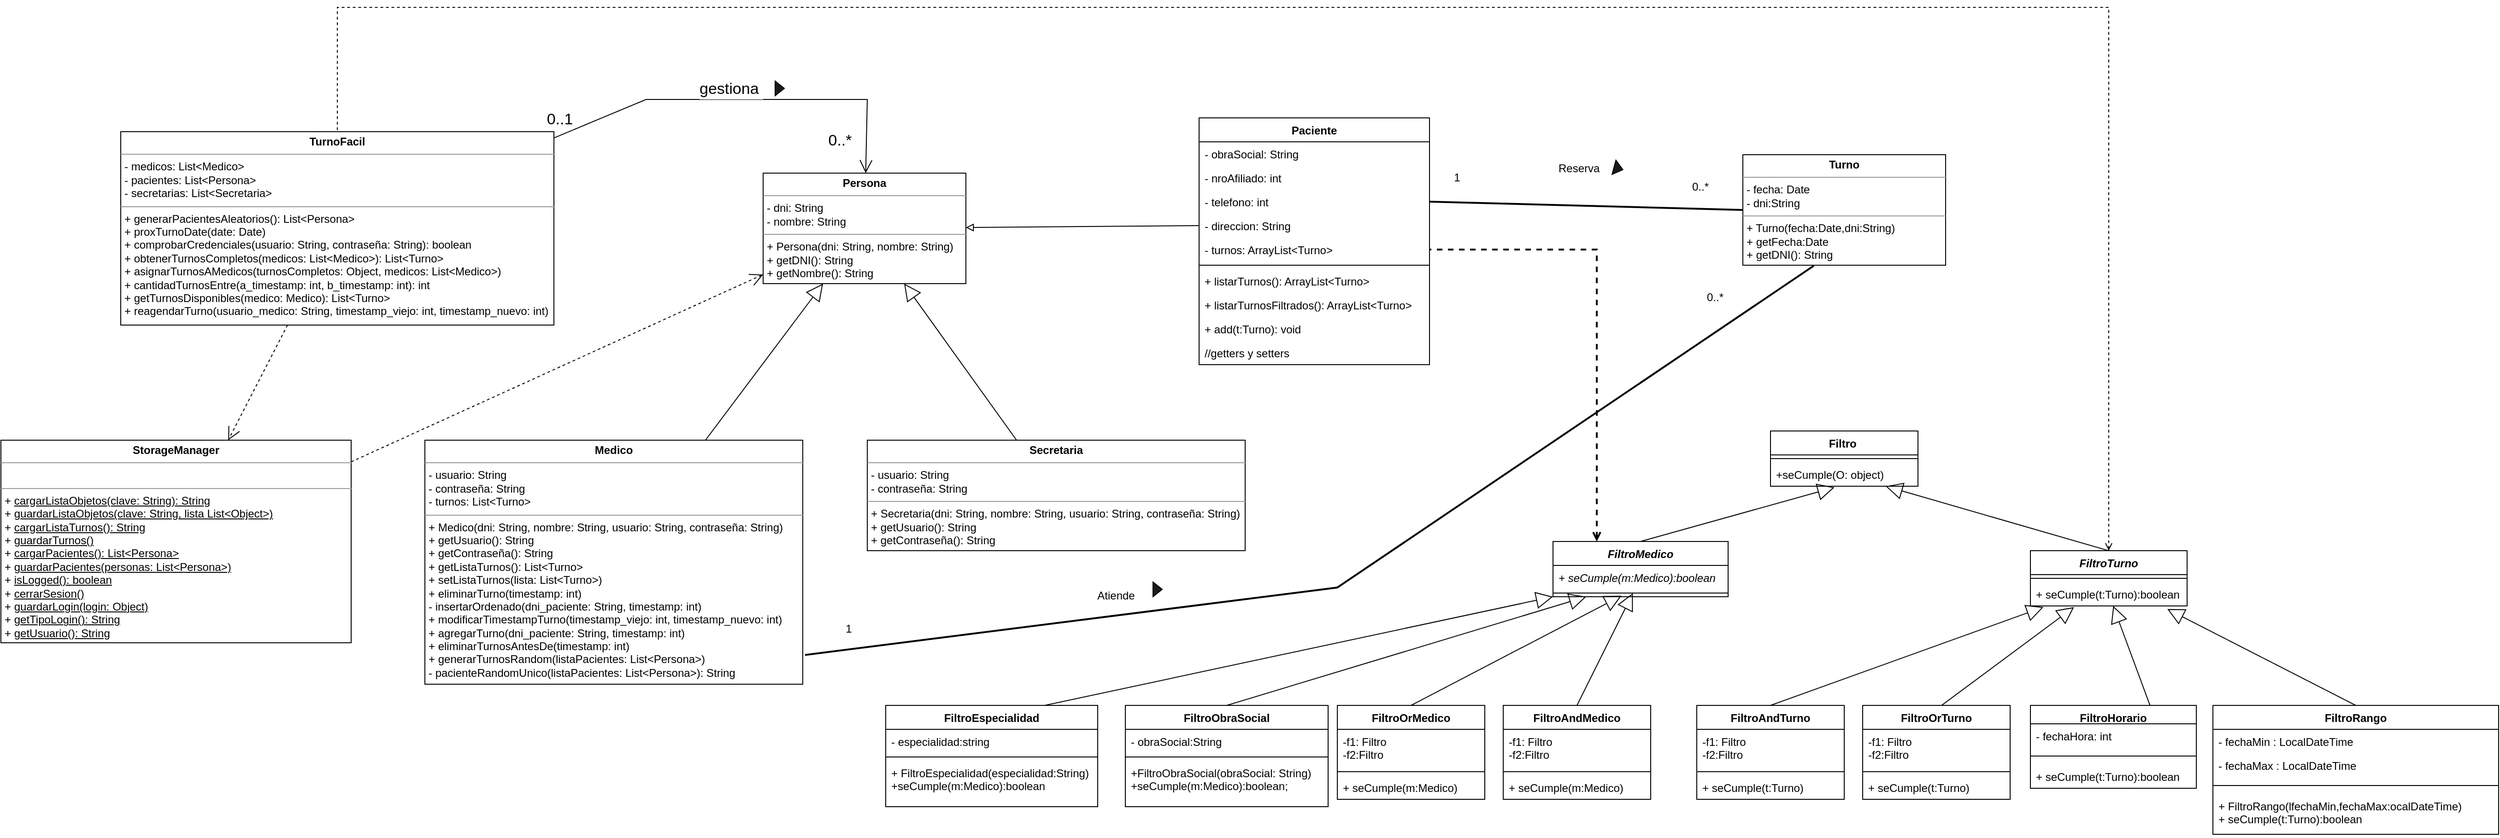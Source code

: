 <mxfile version="20.0.1" type="device"><diagram id="th-qQXFTHaupQI5XGwbr" name="Page-1"><mxGraphModel dx="1965" dy="635" grid="1" gridSize="10" guides="1" tooltips="1" connect="1" arrows="1" fold="1" page="1" pageScale="1" pageWidth="827" pageHeight="1169" math="0" shadow="0"><root><mxCell id="0"/><mxCell id="1" parent="0"/><mxCell id="pM_m-otj_XF6B5OfANBt-13" value="&lt;p style=&quot;margin:0px;margin-top:4px;text-align:center;&quot;&gt;&lt;b&gt;Persona&lt;/b&gt;&lt;/p&gt;&lt;hr size=&quot;1&quot;&gt;&lt;p style=&quot;margin:0px;margin-left:4px;&quot;&gt;- dni: String&lt;/p&gt;&lt;p style=&quot;margin:0px;margin-left:4px;&quot;&gt;- nombre: String&lt;/p&gt;&lt;hr size=&quot;1&quot;&gt;&lt;p style=&quot;margin:0px;margin-left:4px;&quot;&gt;+ Persona(dni: String, nombre: String)&lt;/p&gt;&lt;p style=&quot;margin:0px;margin-left:4px;&quot;&gt;+ getDNI(): String&lt;/p&gt;&lt;p style=&quot;margin:0px;margin-left:4px;&quot;&gt;+ getNombre(): String&lt;/p&gt;" style="verticalAlign=top;align=left;overflow=fill;fontSize=12;fontFamily=Helvetica;html=1;" parent="1" vertex="1"><mxGeometry x="607" y="380" width="220" height="120" as="geometry"/></mxCell><mxCell id="pM_m-otj_XF6B5OfANBt-16" value="&lt;p style=&quot;margin:0px;margin-top:4px;text-align:center;&quot;&gt;&lt;b&gt;Secretaria&lt;/b&gt;&lt;/p&gt;&lt;hr size=&quot;1&quot;&gt;&lt;p style=&quot;margin:0px;margin-left:4px;&quot;&gt;- usuario: String&lt;br&gt;&lt;/p&gt;&lt;p style=&quot;margin:0px;margin-left:4px;&quot;&gt;- contraseña: String&lt;/p&gt;&lt;hr size=&quot;1&quot;&gt;&lt;p style=&quot;margin:0px;margin-left:4px;&quot;&gt;+ Secretaria(dni: String, nombre: String, usuario: String, contraseña: String)&lt;/p&gt;&lt;p style=&quot;margin:0px;margin-left:4px;&quot;&gt;+ getUsuario(): String&lt;/p&gt;&lt;p style=&quot;margin:0px;margin-left:4px;&quot;&gt;+ getContraseña(): String&lt;/p&gt;" style="verticalAlign=top;align=left;overflow=fill;fontSize=12;fontFamily=Helvetica;html=1;" parent="1" vertex="1"><mxGeometry x="720" y="670" width="410" height="120" as="geometry"/></mxCell><mxCell id="pM_m-otj_XF6B5OfANBt-18" value="&lt;p style=&quot;margin:0px;margin-top:4px;text-align:center;&quot;&gt;&lt;b&gt;Medico&lt;/b&gt;&lt;/p&gt;&lt;hr size=&quot;1&quot;&gt;&lt;p style=&quot;margin:0px;margin-left:4px;&quot;&gt;- usuario: String&lt;br&gt;&lt;/p&gt;&lt;p style=&quot;margin:0px;margin-left:4px;&quot;&gt;- contraseña: String&lt;/p&gt;&lt;p style=&quot;margin:0px;margin-left:4px;&quot;&gt;- turnos: List&amp;lt;Turno&amp;gt;&lt;/p&gt;&lt;hr size=&quot;1&quot;&gt;&lt;p style=&quot;margin:0px;margin-left:4px;&quot;&gt;+ Medico(dni: String, nombre: String, usuario: String, contraseña: String)&lt;/p&gt;&lt;p style=&quot;margin:0px;margin-left:4px;&quot;&gt;+ getUsuario(): String&lt;/p&gt;&lt;p style=&quot;margin:0px;margin-left:4px;&quot;&gt;+ getContraseña(): String&lt;/p&gt;&lt;p style=&quot;margin:0px;margin-left:4px;&quot;&gt;+ getListaTurnos(): List&amp;lt;Turno&amp;gt;&lt;/p&gt;&lt;p style=&quot;margin:0px;margin-left:4px;&quot;&gt;+ setListaTurnos(lista: List&amp;lt;Turno&amp;gt;)&lt;/p&gt;&lt;p style=&quot;margin:0px;margin-left:4px;&quot;&gt;+ eliminarTurno(timestamp: int)&lt;/p&gt;&lt;p style=&quot;margin:0px;margin-left:4px;&quot;&gt;- insertarOrdenado(dni_paciente: String, timestamp: int)&lt;/p&gt;&lt;p style=&quot;margin:0px;margin-left:4px;&quot;&gt;+ modificarTimestampTurno(timestamp_viejo: int, timestamp_nuevo: int)&lt;/p&gt;&lt;p style=&quot;margin:0px;margin-left:4px;&quot;&gt;+&amp;nbsp;agregarTurno(dni_paciente: String, timestamp: int)&lt;/p&gt;&lt;p style=&quot;margin:0px;margin-left:4px;&quot;&gt;+&amp;nbsp;eliminarTurnosAntesDe(timestamp: int)&lt;/p&gt;&lt;p style=&quot;margin:0px;margin-left:4px;&quot;&gt;+ generarTurnosRandom(listaPacientes: List&amp;lt;Persona&amp;gt;)&lt;br&gt;&lt;/p&gt;&lt;p style=&quot;margin:0px;margin-left:4px;&quot;&gt;- pacienteRandomUnico(listaPacientes: List&amp;lt;Persona&amp;gt;): String&lt;/p&gt;" style="verticalAlign=top;align=left;overflow=fill;fontSize=12;fontFamily=Helvetica;html=1;" parent="1" vertex="1"><mxGeometry x="240" y="670" width="410" height="265" as="geometry"/></mxCell><mxCell id="pM_m-otj_XF6B5OfANBt-19" value="" style="endArrow=block;endSize=16;endFill=0;html=1;rounded=0;" parent="1" source="pM_m-otj_XF6B5OfANBt-18" target="pM_m-otj_XF6B5OfANBt-13" edge="1"><mxGeometry width="160" relative="1" as="geometry"><mxPoint x="300" y="730" as="sourcePoint"/><mxPoint x="460" y="730" as="targetPoint"/></mxGeometry></mxCell><mxCell id="pM_m-otj_XF6B5OfANBt-20" value="" style="endArrow=block;endSize=16;endFill=0;html=1;rounded=0;" parent="1" source="pM_m-otj_XF6B5OfANBt-16" target="pM_m-otj_XF6B5OfANBt-13" edge="1"><mxGeometry width="160" relative="1" as="geometry"><mxPoint x="350.485" y="595" as="sourcePoint"/><mxPoint x="402.233" y="530" as="targetPoint"/></mxGeometry></mxCell><mxCell id="pM_m-otj_XF6B5OfANBt-21" value="&lt;p style=&quot;margin:0px;margin-top:4px;text-align:center;&quot;&gt;&lt;b&gt;StorageManager&lt;/b&gt;&lt;/p&gt;&lt;hr size=&quot;1&quot;&gt;&lt;p style=&quot;margin:0px;margin-left:4px;&quot;&gt;&lt;br&gt;&lt;/p&gt;&lt;hr size=&quot;1&quot;&gt;&lt;p style=&quot;margin:0px;margin-left:4px;&quot;&gt;+ &lt;u&gt;cargarListaObjetos(clave: String): String&lt;/u&gt;&lt;/p&gt;&lt;p style=&quot;margin:0px;margin-left:4px;&quot;&gt;+ &lt;u&gt;guardarListaObjetos(clave: String, lista List&amp;lt;Object&amp;gt;)&lt;/u&gt;&lt;/p&gt;&lt;p style=&quot;margin:0px;margin-left:4px;&quot;&gt;+ &lt;u&gt;cargarListaTurnos(): String&lt;/u&gt;&lt;/p&gt;&lt;p style=&quot;margin:0px;margin-left:4px;&quot;&gt;+ &lt;u&gt;guardarTurnos()&lt;br&gt;&lt;/u&gt;&lt;/p&gt;&lt;p style=&quot;margin:0px;margin-left:4px;&quot;&gt;+ &lt;u&gt;cargarPacientes(): List&amp;lt;Persona&amp;gt;&lt;/u&gt;&lt;/p&gt;&lt;p style=&quot;margin:0px;margin-left:4px;&quot;&gt;+ &lt;u&gt;guardarPacientes(personas: List&amp;lt;Persona&amp;gt;)&lt;/u&gt;&lt;/p&gt;&lt;p style=&quot;margin:0px;margin-left:4px;&quot;&gt;+ &lt;u&gt;isLogged(): boolean&lt;/u&gt;&lt;/p&gt;&lt;p style=&quot;margin:0px;margin-left:4px;&quot;&gt;+ &lt;u&gt;cerrarSesion()&lt;/u&gt;&lt;/p&gt;&lt;p style=&quot;margin:0px;margin-left:4px;&quot;&gt;+ &lt;u&gt;guardarLogin(login: Object)&lt;/u&gt;&lt;/p&gt;&lt;p style=&quot;margin:0px;margin-left:4px;&quot;&gt;+ &lt;u&gt;getTipoLogin(): String&lt;/u&gt;&lt;/p&gt;&lt;p style=&quot;margin:0px;margin-left:4px;&quot;&gt;+ &lt;u&gt;getUsuario(): String&lt;/u&gt;&lt;/p&gt;" style="verticalAlign=top;align=left;overflow=fill;fontSize=12;fontFamily=Helvetica;html=1;" parent="1" vertex="1"><mxGeometry x="-220" y="670" width="380" height="220" as="geometry"/></mxCell><mxCell id="EodtwXnUMzkQa7OgCqqU-1" value="&lt;p style=&quot;margin:0px;margin-top:4px;text-align:center;&quot;&gt;&lt;b&gt;TurnoFacil&lt;/b&gt;&lt;/p&gt;&lt;hr size=&quot;1&quot;&gt;&lt;p style=&quot;margin:0px;margin-left:4px;&quot;&gt;- medicos: List&amp;lt;Medico&amp;gt;&lt;/p&gt;&lt;p style=&quot;margin:0px;margin-left:4px;&quot;&gt;- pacientes: List&amp;lt;Persona&amp;gt;&lt;/p&gt;&lt;p style=&quot;margin:0px;margin-left:4px;&quot;&gt;- secretarias: List&amp;lt;Secretaria&amp;gt;&lt;/p&gt;&lt;hr size=&quot;1&quot;&gt;&lt;p style=&quot;margin:0px;margin-left:4px;&quot;&gt;+&amp;nbsp;generarPacientesAleatorios(): List&amp;lt;Persona&amp;gt;&lt;/p&gt;&lt;p style=&quot;margin:0px;margin-left:4px;&quot;&gt;+&amp;nbsp;proxTurnoDate(date: Date)&lt;/p&gt;&lt;p style=&quot;margin:0px;margin-left:4px;&quot;&gt;+&amp;nbsp;comprobarCredenciales(usuario: String, contraseña: String): boolean&lt;/p&gt;&lt;p style=&quot;margin:0px;margin-left:4px;&quot;&gt;+&amp;nbsp;obtenerTurnosCompletos(medicos: List&amp;lt;Medico&amp;gt;): List&amp;lt;Turno&amp;gt;&lt;/p&gt;&lt;p style=&quot;margin:0px;margin-left:4px;&quot;&gt;+&amp;nbsp;asignarTurnosAMedicos(turnosCompletos: Object, medicos: List&amp;lt;Medico&amp;gt;)&lt;/p&gt;&lt;p style=&quot;margin:0px;margin-left:4px;&quot;&gt;+&amp;nbsp;cantidadTurnosEntre(a_timestamp: int, b_timestamp: int): int&lt;/p&gt;&lt;p style=&quot;margin:0px;margin-left:4px;&quot;&gt;+&amp;nbsp;getTurnosDisponibles(medico: Medico): List&amp;lt;Turno&amp;gt;&lt;/p&gt;&lt;p style=&quot;margin:0px;margin-left:4px;&quot;&gt;+&amp;nbsp;reagendarTurno(usuario_medico: String, timestamp_viejo: int, timestamp_nuevo: int)&lt;/p&gt;&lt;p style=&quot;margin:0px;margin-left:4px;&quot;&gt;&lt;br&gt;&lt;/p&gt;" style="verticalAlign=top;align=left;overflow=fill;fontSize=12;fontFamily=Helvetica;html=1;" parent="1" vertex="1"><mxGeometry x="-90" y="335" width="470" height="210" as="geometry"/></mxCell><mxCell id="EodtwXnUMzkQa7OgCqqU-3" value="" style="endArrow=open;endFill=1;endSize=12;html=1;rounded=0;" parent="1" source="EodtwXnUMzkQa7OgCqqU-1" target="pM_m-otj_XF6B5OfANBt-13" edge="1"><mxGeometry width="160" relative="1" as="geometry"><mxPoint x="400" y="470" as="sourcePoint"/><mxPoint x="560" y="470" as="targetPoint"/><Array as="points"><mxPoint x="480" y="300"/><mxPoint x="720" y="300"/></Array></mxGeometry></mxCell><mxCell id="EodtwXnUMzkQa7OgCqqU-5" value="&lt;font style=&quot;font-size: 17px;&quot;&gt;gestiona&amp;nbsp;&lt;/font&gt;" style="edgeLabel;html=1;align=center;verticalAlign=middle;resizable=0;points=[];" parent="EodtwXnUMzkQa7OgCqqU-3" vertex="1" connectable="0"><mxGeometry x="-0.593" y="3" relative="1" as="geometry"><mxPoint x="113" y="-17" as="offset"/></mxGeometry></mxCell><mxCell id="EodtwXnUMzkQa7OgCqqU-6" value="0..1" style="edgeLabel;html=1;align=center;verticalAlign=middle;resizable=0;points=[];fontSize=17;" parent="EodtwXnUMzkQa7OgCqqU-3" vertex="1" connectable="0"><mxGeometry x="-0.841" y="-1" relative="1" as="geometry"><mxPoint x="-26" y="-8" as="offset"/></mxGeometry></mxCell><mxCell id="EodtwXnUMzkQa7OgCqqU-7" value="0..*" style="edgeLabel;html=1;align=center;verticalAlign=middle;resizable=0;points=[];fontSize=17;" parent="EodtwXnUMzkQa7OgCqqU-3" vertex="1" connectable="0"><mxGeometry x="0.797" y="-1" relative="1" as="geometry"><mxPoint x="-28" y="8" as="offset"/></mxGeometry></mxCell><mxCell id="EodtwXnUMzkQa7OgCqqU-8" value="" style="endArrow=open;endSize=12;dashed=1;html=1;rounded=0;fontSize=17;" parent="1" source="EodtwXnUMzkQa7OgCqqU-1" target="pM_m-otj_XF6B5OfANBt-21" edge="1"><mxGeometry width="160" relative="1" as="geometry"><mxPoint x="160" y="650" as="sourcePoint"/><mxPoint x="320" y="650" as="targetPoint"/></mxGeometry></mxCell><mxCell id="EodtwXnUMzkQa7OgCqqU-10" value="" style="endArrow=open;endSize=12;dashed=1;html=1;rounded=0;fontSize=17;" parent="1" source="pM_m-otj_XF6B5OfANBt-21" target="pM_m-otj_XF6B5OfANBt-13" edge="1"><mxGeometry width="160" relative="1" as="geometry"><mxPoint x="340" y="580" as="sourcePoint"/><mxPoint x="500" y="580" as="targetPoint"/></mxGeometry></mxCell><mxCell id="p9lt9NJuznE5Z8Zr_bca-1" value="Paciente" style="swimlane;fontStyle=1;align=center;verticalAlign=top;childLayout=stackLayout;horizontal=1;startSize=26;horizontalStack=0;resizeParent=1;resizeParentMax=0;resizeLast=0;collapsible=1;marginBottom=0;" vertex="1" parent="1"><mxGeometry x="1080" y="320" width="250" height="268" as="geometry"/></mxCell><mxCell id="p9lt9NJuznE5Z8Zr_bca-2" value="- obraSocial: String" style="text;strokeColor=none;fillColor=none;align=left;verticalAlign=top;spacingLeft=4;spacingRight=4;overflow=hidden;rotatable=0;points=[[0,0.5],[1,0.5]];portConstraint=eastwest;" vertex="1" parent="p9lt9NJuznE5Z8Zr_bca-1"><mxGeometry y="26" width="250" height="26" as="geometry"/></mxCell><mxCell id="p9lt9NJuznE5Z8Zr_bca-3" value="- nroAfiliado: int" style="text;strokeColor=none;fillColor=none;align=left;verticalAlign=top;spacingLeft=4;spacingRight=4;overflow=hidden;rotatable=0;points=[[0,0.5],[1,0.5]];portConstraint=eastwest;" vertex="1" parent="p9lt9NJuznE5Z8Zr_bca-1"><mxGeometry y="52" width="250" height="26" as="geometry"/></mxCell><mxCell id="p9lt9NJuznE5Z8Zr_bca-4" value="- telefono: int" style="text;strokeColor=none;fillColor=none;align=left;verticalAlign=top;spacingLeft=4;spacingRight=4;overflow=hidden;rotatable=0;points=[[0,0.5],[1,0.5]];portConstraint=eastwest;" vertex="1" parent="p9lt9NJuznE5Z8Zr_bca-1"><mxGeometry y="78" width="250" height="26" as="geometry"/></mxCell><mxCell id="p9lt9NJuznE5Z8Zr_bca-5" value="- direccion: String" style="text;strokeColor=none;fillColor=none;align=left;verticalAlign=top;spacingLeft=4;spacingRight=4;overflow=hidden;rotatable=0;points=[[0,0.5],[1,0.5]];portConstraint=eastwest;" vertex="1" parent="p9lt9NJuznE5Z8Zr_bca-1"><mxGeometry y="104" width="250" height="26" as="geometry"/></mxCell><mxCell id="p9lt9NJuznE5Z8Zr_bca-6" value="- turnos: ArrayList&lt;Turno&gt;" style="text;strokeColor=none;fillColor=none;align=left;verticalAlign=top;spacingLeft=4;spacingRight=4;overflow=hidden;rotatable=0;points=[[0,0.5],[1,0.5]];portConstraint=eastwest;" vertex="1" parent="p9lt9NJuznE5Z8Zr_bca-1"><mxGeometry y="130" width="250" height="26" as="geometry"/></mxCell><mxCell id="p9lt9NJuznE5Z8Zr_bca-7" value="" style="line;strokeWidth=1;fillColor=none;align=left;verticalAlign=middle;spacingTop=-1;spacingLeft=3;spacingRight=3;rotatable=0;labelPosition=right;points=[];portConstraint=eastwest;" vertex="1" parent="p9lt9NJuznE5Z8Zr_bca-1"><mxGeometry y="156" width="250" height="8" as="geometry"/></mxCell><mxCell id="p9lt9NJuznE5Z8Zr_bca-8" value="+ listarTurnos(): ArrayList&lt;Turno&gt;" style="text;strokeColor=none;fillColor=none;align=left;verticalAlign=top;spacingLeft=4;spacingRight=4;overflow=hidden;rotatable=0;points=[[0,0.5],[1,0.5]];portConstraint=eastwest;" vertex="1" parent="p9lt9NJuznE5Z8Zr_bca-1"><mxGeometry y="164" width="250" height="26" as="geometry"/></mxCell><mxCell id="p9lt9NJuznE5Z8Zr_bca-9" value="+ listarTurnosFiltrados(): ArrayList&lt;Turno&gt;" style="text;strokeColor=none;fillColor=none;align=left;verticalAlign=top;spacingLeft=4;spacingRight=4;overflow=hidden;rotatable=0;points=[[0,0.5],[1,0.5]];portConstraint=eastwest;" vertex="1" parent="p9lt9NJuznE5Z8Zr_bca-1"><mxGeometry y="190" width="250" height="26" as="geometry"/></mxCell><mxCell id="p9lt9NJuznE5Z8Zr_bca-10" value="+ add(t:Turno): void" style="text;strokeColor=none;fillColor=none;align=left;verticalAlign=top;spacingLeft=4;spacingRight=4;overflow=hidden;rotatable=0;points=[[0,0.5],[1,0.5]];portConstraint=eastwest;" vertex="1" parent="p9lt9NJuznE5Z8Zr_bca-1"><mxGeometry y="216" width="250" height="26" as="geometry"/></mxCell><mxCell id="p9lt9NJuznE5Z8Zr_bca-11" value="//getters y setters" style="text;strokeColor=none;fillColor=none;align=left;verticalAlign=top;spacingLeft=4;spacingRight=4;overflow=hidden;rotatable=0;points=[[0,0.5],[1,0.5]];portConstraint=eastwest;" vertex="1" parent="p9lt9NJuznE5Z8Zr_bca-1"><mxGeometry y="242" width="250" height="26" as="geometry"/></mxCell><mxCell id="zGO4KM_oeyoGwkS5vcr2-1" value="" style="endArrow=block;html=1;rounded=0;endFill=0;exitX=0;exitY=0.5;exitDx=0;exitDy=0;" edge="1" parent="1" source="p9lt9NJuznE5Z8Zr_bca-5" target="pM_m-otj_XF6B5OfANBt-13"><mxGeometry width="50" height="50" relative="1" as="geometry"><mxPoint x="860" y="370" as="sourcePoint"/><mxPoint x="980" y="530" as="targetPoint"/></mxGeometry></mxCell><mxCell id="SJ7neW8_je4hj-66lRmF-1" value="Filtro " style="swimlane;fontStyle=1;align=center;verticalAlign=top;childLayout=stackLayout;horizontal=1;startSize=26;horizontalStack=0;resizeParent=1;resizeParentMax=0;resizeLast=0;collapsible=1;marginBottom=0;" vertex="1" parent="1"><mxGeometry x="1700" y="660" width="160" height="60" as="geometry"/></mxCell><mxCell id="SJ7neW8_je4hj-66lRmF-3" value="" style="line;strokeWidth=1;fillColor=none;align=left;verticalAlign=middle;spacingTop=-1;spacingLeft=3;spacingRight=3;rotatable=0;labelPosition=right;points=[];portConstraint=eastwest;" vertex="1" parent="SJ7neW8_je4hj-66lRmF-1"><mxGeometry y="26" width="160" height="8" as="geometry"/></mxCell><mxCell id="SJ7neW8_je4hj-66lRmF-4" value="+seCumple(O: object)" style="text;strokeColor=none;fillColor=none;align=left;verticalAlign=top;spacingLeft=4;spacingRight=4;overflow=hidden;rotatable=0;points=[[0,0.5],[1,0.5]];portConstraint=eastwest;" vertex="1" parent="SJ7neW8_je4hj-66lRmF-1"><mxGeometry y="34" width="160" height="26" as="geometry"/></mxCell><mxCell id="uuQnmWOwhoYOl6MEKbwy-1" value="FiltroTurno" style="swimlane;fontStyle=3;align=center;verticalAlign=top;childLayout=stackLayout;horizontal=1;startSize=26;horizontalStack=0;resizeParent=1;resizeParentMax=0;resizeLast=0;collapsible=1;marginBottom=0;" vertex="1" parent="1"><mxGeometry x="1982" y="790" width="170" height="60" as="geometry"/></mxCell><mxCell id="uuQnmWOwhoYOl6MEKbwy-2" value="" style="line;strokeWidth=1;fillColor=none;align=left;verticalAlign=middle;spacingTop=-1;spacingLeft=3;spacingRight=3;rotatable=0;labelPosition=right;points=[];portConstraint=eastwest;" vertex="1" parent="uuQnmWOwhoYOl6MEKbwy-1"><mxGeometry y="26" width="170" height="8" as="geometry"/></mxCell><mxCell id="uuQnmWOwhoYOl6MEKbwy-3" value="+ seCumple(t:Turno):boolean" style="text;strokeColor=none;fillColor=none;align=left;verticalAlign=top;spacingLeft=4;spacingRight=4;overflow=hidden;rotatable=0;points=[[0,0.5],[1,0.5]];portConstraint=eastwest;fontStyle=0;labelBackgroundColor=none;" vertex="1" parent="uuQnmWOwhoYOl6MEKbwy-1"><mxGeometry y="34" width="170" height="26" as="geometry"/></mxCell><mxCell id="2UV37caLTCwVyk2GGxh3-1" value="FiltroMedico" style="swimlane;fontStyle=3;align=center;verticalAlign=top;childLayout=stackLayout;horizontal=1;startSize=26;horizontalStack=0;resizeParent=1;resizeParentMax=0;resizeLast=0;collapsible=1;marginBottom=0;" vertex="1" parent="1"><mxGeometry x="1464" y="780" width="190" height="60" as="geometry"/></mxCell><mxCell id="2UV37caLTCwVyk2GGxh3-3" value="+ seCumple(m:Medico):boolean" style="text;strokeColor=none;fillColor=none;align=left;verticalAlign=top;spacingLeft=4;spacingRight=4;overflow=hidden;rotatable=0;points=[[0,0.5],[1,0.5]];portConstraint=eastwest;fontStyle=2;labelBackgroundColor=none;" vertex="1" parent="2UV37caLTCwVyk2GGxh3-1"><mxGeometry y="26" width="190" height="26" as="geometry"/></mxCell><mxCell id="2UV37caLTCwVyk2GGxh3-2" value="" style="line;strokeWidth=1;fillColor=none;align=left;verticalAlign=middle;spacingTop=-1;spacingLeft=3;spacingRight=3;rotatable=0;labelPosition=right;points=[];portConstraint=eastwest;" vertex="1" parent="2UV37caLTCwVyk2GGxh3-1"><mxGeometry y="52" width="190" height="8" as="geometry"/></mxCell><mxCell id="2UV37caLTCwVyk2GGxh3-4" value="" style="endArrow=block;endSize=16;endFill=0;html=1;rounded=0;entryX=0.434;entryY=1.048;entryDx=0;entryDy=0;entryPerimeter=0;exitX=0.5;exitY=0;exitDx=0;exitDy=0;" edge="1" parent="1" source="2UV37caLTCwVyk2GGxh3-1" target="SJ7neW8_je4hj-66lRmF-4"><mxGeometry width="160" relative="1" as="geometry"><mxPoint x="1311.936" y="1060" as="sourcePoint"/><mxPoint x="1190.004" y="890" as="targetPoint"/></mxGeometry></mxCell><mxCell id="2UV37caLTCwVyk2GGxh3-5" value="" style="endArrow=block;endSize=16;endFill=0;html=1;rounded=0;exitX=0.5;exitY=0;exitDx=0;exitDy=0;" edge="1" parent="1" source="uuQnmWOwhoYOl6MEKbwy-1" target="SJ7neW8_je4hj-66lRmF-4"><mxGeometry width="160" relative="1" as="geometry"><mxPoint x="1410" y="820" as="sourcePoint"/><mxPoint x="1399.44" y="757.248" as="targetPoint"/></mxGeometry></mxCell><mxCell id="2UV37caLTCwVyk2GGxh3-16" value="&lt;p style=&quot;margin:0px;margin-top:4px;text-align:center;&quot;&gt;&lt;span style=&quot;font-weight: 700;&quot;&gt;Turno&lt;/span&gt;&lt;br&gt;&lt;/p&gt;&lt;hr size=&quot;1&quot;&gt;&lt;p style=&quot;margin:0px;margin-left:4px;&quot;&gt;- fecha: Date&lt;br style=&quot;padding: 0px; margin: 0px;&quot;&gt;- dni:String&lt;br&gt;&lt;/p&gt;&lt;hr size=&quot;1&quot;&gt;&lt;p style=&quot;margin:0px;margin-left:4px;&quot;&gt;&lt;span style=&quot;background-color: initial;&quot;&gt;+ Turno(fecha:Date,dni:String)&lt;/span&gt;&lt;/p&gt;&lt;p style=&quot;margin:0px;margin-left:4px;&quot;&gt;&lt;span style=&quot;background-color: initial;&quot;&gt;+ getFecha:Date&lt;/span&gt;&lt;/p&gt;&lt;p style=&quot;margin:0px;margin-left:4px;&quot;&gt;&lt;span style=&quot;background-color: initial;&quot;&gt;+ getDNI(): String&lt;/span&gt;&lt;br&gt;&lt;/p&gt;&lt;p style=&quot;margin:0px;margin-left:4px;&quot;&gt;&lt;br&gt;&lt;/p&gt;" style="verticalAlign=top;align=left;overflow=fill;fontSize=12;fontFamily=Helvetica;html=1;" vertex="1" parent="1"><mxGeometry x="1670" y="360" width="220" height="120" as="geometry"/></mxCell><mxCell id="EH9g4X15eUAn4hdG6WsP-5" value="FiltroEspecialidad" style="swimlane;fontStyle=1;align=center;verticalAlign=top;childLayout=stackLayout;horizontal=1;startSize=26;horizontalStack=0;resizeParent=1;resizeParentMax=0;resizeLast=0;collapsible=1;marginBottom=0;" vertex="1" parent="1"><mxGeometry x="740" y="958" width="230" height="110" as="geometry"/></mxCell><mxCell id="EH9g4X15eUAn4hdG6WsP-6" value="- especialidad:string" style="text;strokeColor=none;fillColor=none;align=left;verticalAlign=top;spacingLeft=4;spacingRight=4;overflow=hidden;rotatable=0;points=[[0,0.5],[1,0.5]];portConstraint=eastwest;" vertex="1" parent="EH9g4X15eUAn4hdG6WsP-5"><mxGeometry y="26" width="230" height="26" as="geometry"/></mxCell><mxCell id="EH9g4X15eUAn4hdG6WsP-7" value="" style="line;strokeWidth=1;fillColor=none;align=left;verticalAlign=middle;spacingTop=-1;spacingLeft=3;spacingRight=3;rotatable=0;labelPosition=right;points=[];portConstraint=eastwest;" vertex="1" parent="EH9g4X15eUAn4hdG6WsP-5"><mxGeometry y="52" width="230" height="8" as="geometry"/></mxCell><mxCell id="EH9g4X15eUAn4hdG6WsP-8" value="+ FiltroEspecialidad(especialidad:String)&#10;+seCumple(m:Medico):boolean" style="text;strokeColor=none;fillColor=none;align=left;verticalAlign=top;spacingLeft=4;spacingRight=4;overflow=hidden;rotatable=0;points=[[0,0.5],[1,0.5]];portConstraint=eastwest;" vertex="1" parent="EH9g4X15eUAn4hdG6WsP-5"><mxGeometry y="60" width="230" height="50" as="geometry"/></mxCell><mxCell id="EH9g4X15eUAn4hdG6WsP-9" value="FiltroObraSocial" style="swimlane;fontStyle=1;align=center;verticalAlign=top;childLayout=stackLayout;horizontal=1;startSize=26;horizontalStack=0;resizeParent=1;resizeParentMax=0;resizeLast=0;collapsible=1;marginBottom=0;" vertex="1" parent="1"><mxGeometry x="1000" y="958" width="220" height="110" as="geometry"/></mxCell><mxCell id="EH9g4X15eUAn4hdG6WsP-10" value="- obraSocial:String&#10;" style="text;strokeColor=none;fillColor=none;align=left;verticalAlign=top;spacingLeft=4;spacingRight=4;overflow=hidden;rotatable=0;points=[[0,0.5],[1,0.5]];portConstraint=eastwest;" vertex="1" parent="EH9g4X15eUAn4hdG6WsP-9"><mxGeometry y="26" width="220" height="26" as="geometry"/></mxCell><mxCell id="EH9g4X15eUAn4hdG6WsP-11" value="" style="line;strokeWidth=1;fillColor=none;align=left;verticalAlign=middle;spacingTop=-1;spacingLeft=3;spacingRight=3;rotatable=0;labelPosition=right;points=[];portConstraint=eastwest;" vertex="1" parent="EH9g4X15eUAn4hdG6WsP-9"><mxGeometry y="52" width="220" height="8" as="geometry"/></mxCell><mxCell id="EH9g4X15eUAn4hdG6WsP-12" value="+FiltroObraSocial(obraSocial: String)&#10;+seCumple(m:Medico):boolean;" style="text;strokeColor=none;fillColor=none;align=left;verticalAlign=top;spacingLeft=4;spacingRight=4;overflow=hidden;rotatable=0;points=[[0,0.5],[1,0.5]];portConstraint=eastwest;" vertex="1" parent="EH9g4X15eUAn4hdG6WsP-9"><mxGeometry y="60" width="220" height="50" as="geometry"/></mxCell><mxCell id="78HuOoKMuJ_D58flTKJ7-1" value="" style="endArrow=block;endSize=16;endFill=0;html=1;rounded=0;entryX=0;entryY=1;entryDx=0;entryDy=0;exitX=0.75;exitY=0;exitDx=0;exitDy=0;" edge="1" parent="1" source="EH9g4X15eUAn4hdG6WsP-5" target="2UV37caLTCwVyk2GGxh3-1"><mxGeometry width="160" relative="1" as="geometry"><mxPoint x="1235" y="870" as="sourcePoint"/><mxPoint x="1399.44" y="757.248" as="targetPoint"/></mxGeometry></mxCell><mxCell id="78HuOoKMuJ_D58flTKJ7-2" value="" style="endArrow=block;endSize=16;endFill=0;html=1;rounded=0;exitX=0.5;exitY=0;exitDx=0;exitDy=0;" edge="1" parent="1" source="EH9g4X15eUAn4hdG6WsP-9"><mxGeometry width="160" relative="1" as="geometry"><mxPoint x="1144.995" y="1020" as="sourcePoint"/><mxPoint x="1500" y="840" as="targetPoint"/></mxGeometry></mxCell><mxCell id="Lg3ye5yMNXN603R20oyv-1" value="FiltroRango" style="swimlane;fontStyle=1;align=center;verticalAlign=top;childLayout=stackLayout;horizontal=1;startSize=26;horizontalStack=0;resizeParent=1;resizeParentMax=0;resizeLast=0;collapsible=1;marginBottom=0;" vertex="1" parent="1"><mxGeometry x="2180" y="958" width="310" height="140" as="geometry"/></mxCell><mxCell id="Lg3ye5yMNXN603R20oyv-2" value="- fechaMin : LocalDateTime" style="text;strokeColor=none;fillColor=none;align=left;verticalAlign=top;spacingLeft=4;spacingRight=4;overflow=hidden;rotatable=0;points=[[0,0.5],[1,0.5]];portConstraint=eastwest;fontStyle=0;labelBackgroundColor=none;" vertex="1" parent="Lg3ye5yMNXN603R20oyv-1"><mxGeometry y="26" width="310" height="26" as="geometry"/></mxCell><mxCell id="Lg3ye5yMNXN603R20oyv-3" value="- fechaMax : LocalDateTime" style="text;strokeColor=none;fillColor=none;align=left;verticalAlign=top;spacingLeft=4;spacingRight=4;overflow=hidden;rotatable=0;points=[[0,0.5],[1,0.5]];portConstraint=eastwest;fontStyle=0;labelBackgroundColor=none;" vertex="1" parent="Lg3ye5yMNXN603R20oyv-1"><mxGeometry y="52" width="310" height="26" as="geometry"/></mxCell><mxCell id="Lg3ye5yMNXN603R20oyv-4" value="" style="line;strokeWidth=1;fillColor=none;align=left;verticalAlign=middle;spacingTop=-1;spacingLeft=3;spacingRight=3;rotatable=0;labelPosition=right;points=[];portConstraint=eastwest;" vertex="1" parent="Lg3ye5yMNXN603R20oyv-1"><mxGeometry y="78" width="310" height="18" as="geometry"/></mxCell><mxCell id="Lg3ye5yMNXN603R20oyv-5" value="+ FiltroRango(lfechaMin,fechaMax:ocalDateTime)&#10;+ seCumple(t:Turno):boolean" style="text;strokeColor=none;fillColor=none;align=left;verticalAlign=top;spacingLeft=4;spacingRight=4;overflow=hidden;rotatable=0;points=[[0,0.5],[1,0.5]];portConstraint=eastwest;fontStyle=0;labelBackgroundColor=none;" vertex="1" parent="Lg3ye5yMNXN603R20oyv-1"><mxGeometry y="96" width="310" height="44" as="geometry"/></mxCell><mxCell id="CbJmISJq3CKxamTCA-Om-6" value="" style="endArrow=block;endSize=16;endFill=0;html=1;rounded=0;entryX=0.874;entryY=1.13;entryDx=0;entryDy=0;entryPerimeter=0;exitX=0.5;exitY=0;exitDx=0;exitDy=0;" edge="1" parent="1" source="Lg3ye5yMNXN603R20oyv-1" target="uuQnmWOwhoYOl6MEKbwy-3"><mxGeometry width="160" relative="1" as="geometry"><mxPoint x="1332.04" y="1016.48" as="sourcePoint"/><mxPoint x="1330.15" y="925.718" as="targetPoint"/></mxGeometry></mxCell><mxCell id="ZNShd1jpsaiW7_G1jbvO-1" value="FiltroHorario" style="swimlane;fontStyle=1;align=center;verticalAlign=top;childLayout=stackLayout;horizontal=1;startSize=20;horizontalStack=0;resizeParent=1;resizeParentMax=0;resizeLast=0;collapsible=1;marginBottom=0;" vertex="1" parent="1"><mxGeometry x="1982" y="958" width="180" height="90" as="geometry"/></mxCell><mxCell id="ZNShd1jpsaiW7_G1jbvO-2" value="- fechaHora: int" style="text;strokeColor=none;fillColor=none;align=left;verticalAlign=top;spacingLeft=4;spacingRight=4;overflow=hidden;rotatable=0;points=[[0,0.5],[1,0.5]];portConstraint=eastwest;fontStyle=0;labelBackgroundColor=none;" vertex="1" parent="ZNShd1jpsaiW7_G1jbvO-1"><mxGeometry y="20" width="180" height="26" as="geometry"/></mxCell><mxCell id="ZNShd1jpsaiW7_G1jbvO-3" value="" style="line;strokeWidth=1;fillColor=none;align=left;verticalAlign=middle;spacingTop=-1;spacingLeft=3;spacingRight=3;rotatable=0;labelPosition=right;points=[];portConstraint=eastwest;" vertex="1" parent="ZNShd1jpsaiW7_G1jbvO-1"><mxGeometry y="46" width="180" height="18" as="geometry"/></mxCell><mxCell id="ZNShd1jpsaiW7_G1jbvO-4" value="+ seCumple(t:Turno):boolean" style="text;strokeColor=none;fillColor=none;align=left;verticalAlign=top;spacingLeft=4;spacingRight=4;overflow=hidden;rotatable=0;points=[[0,0.5],[1,0.5]];portConstraint=eastwest;fontStyle=0;labelBackgroundColor=none;" vertex="1" parent="ZNShd1jpsaiW7_G1jbvO-1"><mxGeometry y="64" width="180" height="26" as="geometry"/></mxCell><mxCell id="ZNShd1jpsaiW7_G1jbvO-5" value="" style="endArrow=block;endSize=16;endFill=0;html=1;rounded=0;exitX=0.72;exitY=-0.005;exitDx=0;exitDy=0;exitPerimeter=0;" edge="1" parent="1" source="ZNShd1jpsaiW7_G1jbvO-1" target="uuQnmWOwhoYOl6MEKbwy-3"><mxGeometry width="160" relative="1" as="geometry"><mxPoint x="1332.04" y="1016.48" as="sourcePoint"/><mxPoint x="1332" y="930" as="targetPoint"/></mxGeometry></mxCell><mxCell id="G7XIUCRTd585aXd8KprN-10" value="FiltroAndTurno" style="swimlane;fontStyle=1;align=center;verticalAlign=top;childLayout=stackLayout;horizontal=1;startSize=26;horizontalStack=0;resizeParent=1;resizeParentMax=0;resizeLast=0;collapsible=1;marginBottom=0;" vertex="1" parent="1"><mxGeometry x="1620" y="958" width="160" height="102" as="geometry"/></mxCell><mxCell id="G7XIUCRTd585aXd8KprN-11" value="-f1: Filtro&#10;-f2:Filtro" style="text;strokeColor=none;fillColor=none;align=left;verticalAlign=top;spacingLeft=4;spacingRight=4;overflow=hidden;rotatable=0;points=[[0,0.5],[1,0.5]];portConstraint=eastwest;" vertex="1" parent="G7XIUCRTd585aXd8KprN-10"><mxGeometry y="26" width="160" height="42" as="geometry"/></mxCell><mxCell id="G7XIUCRTd585aXd8KprN-12" value="" style="line;strokeWidth=1;fillColor=none;align=left;verticalAlign=middle;spacingTop=-1;spacingLeft=3;spacingRight=3;rotatable=0;labelPosition=right;points=[];portConstraint=eastwest;" vertex="1" parent="G7XIUCRTd585aXd8KprN-10"><mxGeometry y="68" width="160" height="8" as="geometry"/></mxCell><mxCell id="G7XIUCRTd585aXd8KprN-13" value="+ seCumple(t:Turno)" style="text;strokeColor=none;fillColor=none;align=left;verticalAlign=top;spacingLeft=4;spacingRight=4;overflow=hidden;rotatable=0;points=[[0,0.5],[1,0.5]];portConstraint=eastwest;" vertex="1" parent="G7XIUCRTd585aXd8KprN-10"><mxGeometry y="76" width="160" height="26" as="geometry"/></mxCell><mxCell id="2EgMOXJ-yCBW77B3BcOR-1" value="FiltroOrTurno" style="swimlane;fontStyle=1;align=center;verticalAlign=top;childLayout=stackLayout;horizontal=1;startSize=26;horizontalStack=0;resizeParent=1;resizeParentMax=0;resizeLast=0;collapsible=1;marginBottom=0;" vertex="1" parent="1"><mxGeometry x="1800" y="958" width="160" height="102" as="geometry"/></mxCell><mxCell id="2EgMOXJ-yCBW77B3BcOR-2" value="-f1: Filtro&#10;-f2:Filtro" style="text;strokeColor=none;fillColor=none;align=left;verticalAlign=top;spacingLeft=4;spacingRight=4;overflow=hidden;rotatable=0;points=[[0,0.5],[1,0.5]];portConstraint=eastwest;" vertex="1" parent="2EgMOXJ-yCBW77B3BcOR-1"><mxGeometry y="26" width="160" height="42" as="geometry"/></mxCell><mxCell id="2EgMOXJ-yCBW77B3BcOR-3" value="" style="line;strokeWidth=1;fillColor=none;align=left;verticalAlign=middle;spacingTop=-1;spacingLeft=3;spacingRight=3;rotatable=0;labelPosition=right;points=[];portConstraint=eastwest;" vertex="1" parent="2EgMOXJ-yCBW77B3BcOR-1"><mxGeometry y="68" width="160" height="8" as="geometry"/></mxCell><mxCell id="2EgMOXJ-yCBW77B3BcOR-4" value="+ seCumple(t:Turno)" style="text;strokeColor=none;fillColor=none;align=left;verticalAlign=top;spacingLeft=4;spacingRight=4;overflow=hidden;rotatable=0;points=[[0,0.5],[1,0.5]];portConstraint=eastwest;" vertex="1" parent="2EgMOXJ-yCBW77B3BcOR-1"><mxGeometry y="76" width="160" height="26" as="geometry"/></mxCell><mxCell id="2EgMOXJ-yCBW77B3BcOR-5" value="" style="endArrow=block;endSize=16;endFill=0;html=1;rounded=0;exitX=0.536;exitY=-0.001;exitDx=0;exitDy=0;exitPerimeter=0;entryX=0.278;entryY=1.05;entryDx=0;entryDy=0;entryPerimeter=0;" edge="1" parent="1" source="2EgMOXJ-yCBW77B3BcOR-1" target="uuQnmWOwhoYOl6MEKbwy-3"><mxGeometry width="160" relative="1" as="geometry"><mxPoint x="2029.6" y="1009.55" as="sourcePoint"/><mxPoint x="1870.93" y="930" as="targetPoint"/></mxGeometry></mxCell><mxCell id="2EgMOXJ-yCBW77B3BcOR-6" value="" style="endArrow=block;endSize=16;endFill=0;html=1;rounded=0;exitX=0.5;exitY=0;exitDx=0;exitDy=0;entryX=0.083;entryY=1.05;entryDx=0;entryDy=0;entryPerimeter=0;" edge="1" parent="1" source="G7XIUCRTd585aXd8KprN-10" target="uuQnmWOwhoYOl6MEKbwy-3"><mxGeometry width="160" relative="1" as="geometry"><mxPoint x="2039.6" y="1019.55" as="sourcePoint"/><mxPoint x="1880.93" y="940" as="targetPoint"/></mxGeometry></mxCell><mxCell id="2EgMOXJ-yCBW77B3BcOR-7" value="FiltroAndMedico" style="swimlane;fontStyle=1;align=center;verticalAlign=top;childLayout=stackLayout;horizontal=1;startSize=26;horizontalStack=0;resizeParent=1;resizeParentMax=0;resizeLast=0;collapsible=1;marginBottom=0;" vertex="1" parent="1"><mxGeometry x="1410" y="958" width="160" height="102" as="geometry"/></mxCell><mxCell id="2EgMOXJ-yCBW77B3BcOR-8" value="-f1: Filtro&#10;-f2:Filtro" style="text;strokeColor=none;fillColor=none;align=left;verticalAlign=top;spacingLeft=4;spacingRight=4;overflow=hidden;rotatable=0;points=[[0,0.5],[1,0.5]];portConstraint=eastwest;" vertex="1" parent="2EgMOXJ-yCBW77B3BcOR-7"><mxGeometry y="26" width="160" height="42" as="geometry"/></mxCell><mxCell id="2EgMOXJ-yCBW77B3BcOR-9" value="" style="line;strokeWidth=1;fillColor=none;align=left;verticalAlign=middle;spacingTop=-1;spacingLeft=3;spacingRight=3;rotatable=0;labelPosition=right;points=[];portConstraint=eastwest;" vertex="1" parent="2EgMOXJ-yCBW77B3BcOR-7"><mxGeometry y="68" width="160" height="8" as="geometry"/></mxCell><mxCell id="2EgMOXJ-yCBW77B3BcOR-10" value="+ seCumple(m:Medico)" style="text;strokeColor=none;fillColor=none;align=left;verticalAlign=top;spacingLeft=4;spacingRight=4;overflow=hidden;rotatable=0;points=[[0,0.5],[1,0.5]];portConstraint=eastwest;" vertex="1" parent="2EgMOXJ-yCBW77B3BcOR-7"><mxGeometry y="76" width="160" height="26" as="geometry"/></mxCell><mxCell id="2EgMOXJ-yCBW77B3BcOR-11" value="FiltroOrMedico" style="swimlane;fontStyle=1;align=center;verticalAlign=top;childLayout=stackLayout;horizontal=1;startSize=26;horizontalStack=0;resizeParent=1;resizeParentMax=0;resizeLast=0;collapsible=1;marginBottom=0;" vertex="1" parent="1"><mxGeometry x="1230" y="958" width="160" height="102" as="geometry"/></mxCell><mxCell id="2EgMOXJ-yCBW77B3BcOR-12" value="-f1: Filtro&#10;-f2:Filtro" style="text;strokeColor=none;fillColor=none;align=left;verticalAlign=top;spacingLeft=4;spacingRight=4;overflow=hidden;rotatable=0;points=[[0,0.5],[1,0.5]];portConstraint=eastwest;" vertex="1" parent="2EgMOXJ-yCBW77B3BcOR-11"><mxGeometry y="26" width="160" height="42" as="geometry"/></mxCell><mxCell id="2EgMOXJ-yCBW77B3BcOR-13" value="" style="line;strokeWidth=1;fillColor=none;align=left;verticalAlign=middle;spacingTop=-1;spacingLeft=3;spacingRight=3;rotatable=0;labelPosition=right;points=[];portConstraint=eastwest;" vertex="1" parent="2EgMOXJ-yCBW77B3BcOR-11"><mxGeometry y="68" width="160" height="8" as="geometry"/></mxCell><mxCell id="2EgMOXJ-yCBW77B3BcOR-14" value="+ seCumple(m:Medico)" style="text;strokeColor=none;fillColor=none;align=left;verticalAlign=top;spacingLeft=4;spacingRight=4;overflow=hidden;rotatable=0;points=[[0,0.5],[1,0.5]];portConstraint=eastwest;" vertex="1" parent="2EgMOXJ-yCBW77B3BcOR-11"><mxGeometry y="76" width="160" height="26" as="geometry"/></mxCell><mxCell id="2EgMOXJ-yCBW77B3BcOR-15" value="" style="endArrow=block;endSize=16;endFill=0;html=1;rounded=0;exitX=0.5;exitY=0;exitDx=0;exitDy=0;entryX=0.391;entryY=0.862;entryDx=0;entryDy=0;entryPerimeter=0;" edge="1" parent="1" source="2EgMOXJ-yCBW77B3BcOR-11" target="2UV37caLTCwVyk2GGxh3-2"><mxGeometry width="160" relative="1" as="geometry"><mxPoint x="1895.76" y="967.898" as="sourcePoint"/><mxPoint x="2039.26" y="861.3" as="targetPoint"/></mxGeometry></mxCell><mxCell id="2EgMOXJ-yCBW77B3BcOR-16" value="" style="endArrow=block;endSize=16;endFill=0;html=1;rounded=0;exitX=0.5;exitY=0;exitDx=0;exitDy=0;entryX=0.456;entryY=0.517;entryDx=0;entryDy=0;entryPerimeter=0;" edge="1" parent="1" source="2EgMOXJ-yCBW77B3BcOR-7" target="2UV37caLTCwVyk2GGxh3-2"><mxGeometry width="160" relative="1" as="geometry"><mxPoint x="1320.0" y="968" as="sourcePoint"/><mxPoint x="1548.29" y="848.896" as="targetPoint"/></mxGeometry></mxCell><mxCell id="iq79zLnOnpNzi38wNG-2-3" style="edgeStyle=orthogonalEdgeStyle;rounded=0;orthogonalLoop=1;jettySize=auto;html=1;exitX=0.25;exitY=0;exitDx=0;exitDy=0;endArrow=none;endFill=0;dashed=1;startArrow=open;startFill=0;entryX=1;entryY=0.5;entryDx=0;entryDy=0;strokeWidth=2;" edge="1" parent="1" source="2UV37caLTCwVyk2GGxh3-1" target="p9lt9NJuznE5Z8Zr_bca-6"><mxGeometry relative="1" as="geometry"><mxPoint x="763" y="340" as="sourcePoint"/><mxPoint x="815.111" y="153" as="targetPoint"/></mxGeometry></mxCell><mxCell id="4l8uoQzoqIDqjPgAEJ0G-1" style="edgeStyle=orthogonalEdgeStyle;rounded=0;orthogonalLoop=1;jettySize=auto;html=1;exitX=0.5;exitY=0;exitDx=0;exitDy=0;endArrow=none;endFill=0;dashed=1;startArrow=open;startFill=0;entryX=0.5;entryY=0;entryDx=0;entryDy=0;" edge="1" parent="1" source="uuQnmWOwhoYOl6MEKbwy-1" target="EodtwXnUMzkQa7OgCqqU-1"><mxGeometry relative="1" as="geometry"><mxPoint x="773" y="350" as="sourcePoint"/><mxPoint x="825.111" y="163" as="targetPoint"/><Array as="points"><mxPoint x="2067" y="200"/><mxPoint x="145" y="200"/></Array></mxGeometry></mxCell><mxCell id="hnn6XHPjYBvURKrjOGWc-1" value="" style="endArrow=none;html=1;rounded=0;strokeWidth=2;entryX=0;entryY=0.5;entryDx=0;entryDy=0;exitX=1;exitY=0.5;exitDx=0;exitDy=0;" edge="1" parent="1" source="p9lt9NJuznE5Z8Zr_bca-4" target="2UV37caLTCwVyk2GGxh3-16"><mxGeometry width="50" height="50" relative="1" as="geometry"><mxPoint x="1340" y="470" as="sourcePoint"/><mxPoint x="1390" y="420" as="targetPoint"/></mxGeometry></mxCell><mxCell id="hnn6XHPjYBvURKrjOGWc-2" value="" style="endArrow=none;html=1;rounded=0;strokeWidth=2;entryX=0.35;entryY=1.005;entryDx=0;entryDy=0;entryPerimeter=0;exitX=1.006;exitY=0.88;exitDx=0;exitDy=0;exitPerimeter=0;" edge="1" parent="1" source="pM_m-otj_XF6B5OfANBt-18" target="2UV37caLTCwVyk2GGxh3-16"><mxGeometry width="50" height="50" relative="1" as="geometry"><mxPoint x="1110" y="620" as="sourcePoint"/><mxPoint x="1160" y="570" as="targetPoint"/><Array as="points"><mxPoint x="1230" y="830"/></Array></mxGeometry></mxCell><mxCell id="hnn6XHPjYBvURKrjOGWc-3" value="0..*" style="text;html=1;strokeColor=none;fillColor=none;align=center;verticalAlign=middle;whiteSpace=wrap;rounded=0;" vertex="1" parent="1"><mxGeometry x="1594" y="380" width="60" height="30" as="geometry"/></mxCell><mxCell id="hnn6XHPjYBvURKrjOGWc-4" value="1" style="text;html=1;strokeColor=none;fillColor=none;align=center;verticalAlign=middle;whiteSpace=wrap;rounded=0;" vertex="1" parent="1"><mxGeometry x="1330" y="370" width="60" height="30" as="geometry"/></mxCell><mxCell id="XoUVEnZZ3nIYDpTT5DXo-1" value="Reserva&amp;nbsp;" style="text;html=1;strokeColor=none;fillColor=none;align=center;verticalAlign=middle;whiteSpace=wrap;rounded=0;" vertex="1" parent="1"><mxGeometry x="1464" y="360" width="60" height="30" as="geometry"/></mxCell><mxCell id="37iPGtuMWJIdrZ7IJSHI-1" value="" style="triangle;whiteSpace=wrap;html=1;labelBackgroundColor=none;rotation=15;fillColor=#1A1A1A;" vertex="1" parent="1"><mxGeometry x="1530" y="367" width="10" height="16" as="geometry"/></mxCell><mxCell id="37iPGtuMWJIdrZ7IJSHI-2" value="" style="triangle;whiteSpace=wrap;html=1;labelBackgroundColor=none;rotation=0;fillColor=#1A1A1A;" vertex="1" parent="1"><mxGeometry x="620" y="280" width="10" height="16" as="geometry"/></mxCell><mxCell id="37iPGtuMWJIdrZ7IJSHI-3" value="" style="triangle;whiteSpace=wrap;html=1;labelBackgroundColor=none;rotation=0;fillColor=#1A1A1A;" vertex="1" parent="1"><mxGeometry x="1030" y="824" width="10" height="16" as="geometry"/></mxCell><mxCell id="37iPGtuMWJIdrZ7IJSHI-4" value="0..*" style="text;html=1;strokeColor=none;fillColor=none;align=center;verticalAlign=middle;whiteSpace=wrap;rounded=0;" vertex="1" parent="1"><mxGeometry x="1610" y="500" width="60" height="30" as="geometry"/></mxCell><mxCell id="37iPGtuMWJIdrZ7IJSHI-8" value="1" style="text;html=1;strokeColor=none;fillColor=none;align=center;verticalAlign=middle;whiteSpace=wrap;rounded=0;" vertex="1" parent="1"><mxGeometry x="670" y="860" width="60" height="30" as="geometry"/></mxCell><mxCell id="37iPGtuMWJIdrZ7IJSHI-11" value="Atiende" style="text;html=1;strokeColor=none;fillColor=none;align=center;verticalAlign=middle;whiteSpace=wrap;rounded=0;" vertex="1" parent="1"><mxGeometry x="960" y="824" width="60" height="30" as="geometry"/></mxCell></root></mxGraphModel></diagram></mxfile>